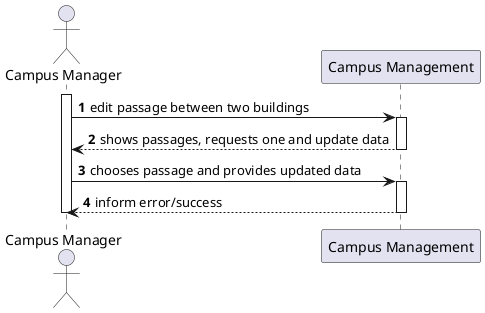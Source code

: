 @startuml
autonumber

actor "Campus Manager" as usr

participant "Campus Management" as mng

activate usr
    usr -> mng : edit passage between two buildings
    activate mng
        mng --> usr : shows passages, requests one and update data
    deactivate mng

    usr -> mng : chooses passage and provides updated data
    activate mng
        mng --> usr : inform error/success
    deactivate mng
deactivate usr

@enduml
